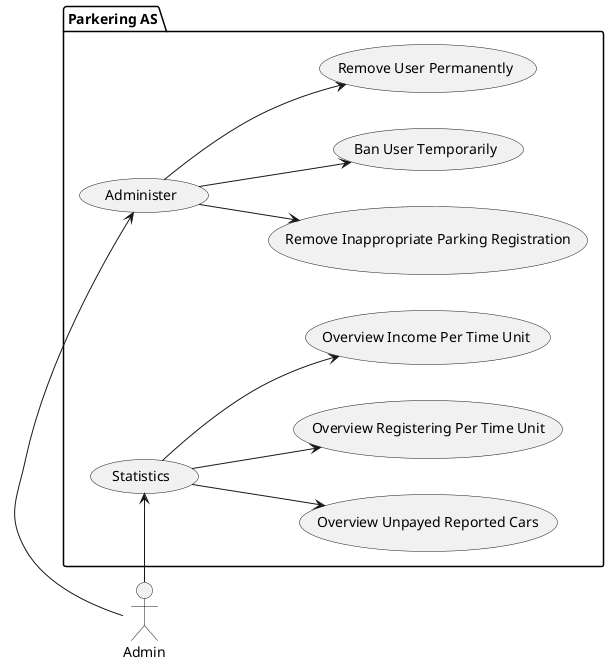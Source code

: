 @startuml
'overordnet gruppe 14
left to right direction

:Admin: as adm
package "Parkering AS" {
'overordnet
' usecase "Registering Of Account" as A1
' usecase "User Login" as A2
' usecase "User Setup" as A3
' usecase "Register Parking Slot" as A4
' usecase "Order Parking Slot" as A5
' usecase "Administer Self" as A6
' usecase "Register Unpayed" as A7
' usecase "Integrated Maps" as A8
' usecase "Parking owner" as A9
 usecase "Statistics" as A10
' usecase "Sorting" as A11
' usecase "Conatct" as A12
' usecase "Rapport" as A13
 usecase "Administer" as A14


' underordnet
 'A1 "Registering Of Account"
' usecase "Register an Email" as A1B1
' usecase "Register a Phone Number" as A1B2
' usecase "Sign in With Google" as A1B3
' usecase "Sign in With Apple" as A1B4
' 'A2 "User Login"
' usecase "Instant Login with tlf/email" as A2B1
' usecase "Login with 3-rd Party" as A2B2
' usecase "Restore Password" as A2B3
' 'A3 "User Setup"
' usecase "Register a Car with shield number" as A3B1
' usecase "Register a Credit/Debit Card" as A3B2
' usecase "Register a Vips Account" as A3B3
' 'A4 "Register Parking Slot"
' usecase "Register a Parking House" as A4B1
' usecase "Adjust Parking Slot Spacing" as A4B2
' usecase "Register a Single Parking Slot" as A4B3
' 'A5 "Order Parking Slot"
' usecase "List Available Parking Slots" as A5B1
' usecase "List Parking Slots Closer to Exit" as A5B2
' usecase "List Parking Slots Close to Me(GPS)" as A5B3
' usecase "Reserve Parking Slot" as A5B4
' usecase "Define Reserve Time" as A5B5
' usecase "Cancel Reservation" as A5B6
' usecase "Prolong Reservation" as A5B7
' 'A6 "Administer Own"
' usecase "List Reserved Slots" as A6B1
' usecase "Report Unknown Parked Car By Shield-N" as A6B2
' 'A7 "Register Unpayed"
' usecase "User Warning If Car Number Not Matching" as A7B1
' usecase "Register an Unknown User" as A7B2
' 'A8 "Integrated Maps"
' usecase "Get Aid of "Open Map" For Indoors" as A8B1
' usecase "Get Aid Of "Google Maps" For Location Search" as A8B2
' usecase "Get Aid of "Google Maps"  For Indoors Search" as A8B3
' usecase "Get Aid of "Open Map" Support For Location Search" as A8B4
' 'A9  "Parking owner"
' usecase "Overview Owned Slots" as A9B1
' usecase "Overview Usage Statistics" as A9B2
'' A10 "Statistics"
 usecase "Overview Unpayed Reported Cars" as A10B1
 usecase "Overview Registering Per Time Unit" as A10B2
 usecase "Overview Income Per Time Unit" as A10B3
' 'A11 "Sorting"
' usecase "Sort By GPS" as A11B1
' usecase "Sort By Travel Time " as A11B2
' usecase "Sort By Previously Most Used " as A11B3
' 'A12 "Conatct"
' usecase "Communicate with Integrated Chat" as A12B1
' usecase "Get Mobile Number Of Another User" as A12B2
' usecase "Get Email Addres Of Another User" as A12B3
' 'A13 "Rapport"
' usecase "Report Occupied Reserved Slot" as A13B1
' usecase "Report Non-Responding Parking-Owner " as A13B2
' usecase "Report Inappropriate Add Content" as A13B3
' usecase "Report Inappropriate Chat Content" as A13B4
 'A14 "Administrer"
 usecase "Remove Inappropriate Parking Registration" as A14B1
 usecase "Ban User Temporarily" as A14B2
 usecase "Remove User Permanently" as A14B3

}
'
''User - Entities
'usr -> A1
'usr -> A2
'usr -> A3
'usr -> A4
'usr -> A5
'usr -> A6
'usr -> A7
'usr -> A8
'usr -> A9
'usr -> A10
'usr -> A11
'usr -> A12
'usr -> A13

adm -> A14
adm -> A10

'ENtities - Enteties
'A1 --> A1B1
'A1 --> A1B2
'A1 --> A1B3
'A1 --> A1B4
'
'A2 --> A2B1
'A2 --> A2B2
'A2 --> A2B3
'
'A3 --> A3B1
'A3 --> A3B2
'A3 --> A3B3
'
'A4 --> A4B1
'A4 --> A4B2
'A4 --> A4B3
'
'A5 --> A5B1
'A5 --> A5B2
'A5 --> A5B3
'A5 --> A5B4
'A5 --> A5B5
'A5 --> A5B6
'A5 --> A5B7
'
'A6 --> A6B1
'A6 --> A6B2
'
'A7 --> A7B1
'A7 --> A7B2
'
'A8 --> A8B1
'A8 --> A8B2
'A8 --> A8B3
'A8 --> A8B4
'
'A9 --> A9B1
'A9 --> A9B2
'
A10 --> A10B1
A10 --> A10B2
A10 --> A10B3
'
'A11 --> A11B1
'A11 --> A11B2
'A11 --> A11B3
'
'A12 --> A12B1
'A12 --> A12B2
'A12 --> A12B3
'
'A13 --> A13B1
'A13 --> A13B2
'A13 --> A13B3
'A13 --> A13B4

A14 --> A14B1
A14 --> A14B2
A14 --> A14B3



@enduml